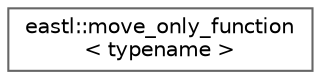 digraph "类继承关系图"
{
 // LATEX_PDF_SIZE
  bgcolor="transparent";
  edge [fontname=Helvetica,fontsize=10,labelfontname=Helvetica,labelfontsize=10];
  node [fontname=Helvetica,fontsize=10,shape=box,height=0.2,width=0.4];
  rankdir="LR";
  Node0 [id="Node000000",label="eastl::move_only_function\l\< typename \>",height=0.2,width=0.4,color="grey40", fillcolor="white", style="filled",URL="$classeastl_1_1move__only__function.html",tooltip=" "];
}

